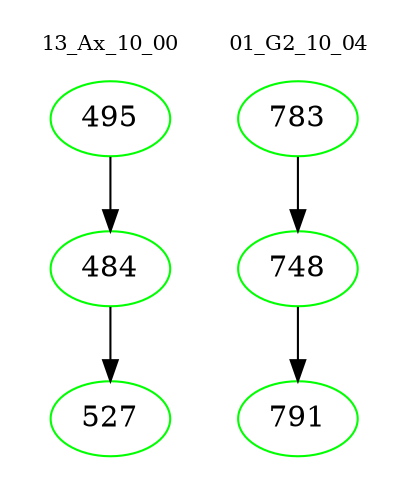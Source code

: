 digraph{
subgraph cluster_0 {
color = white
label = "13_Ax_10_00";
fontsize=10;
T0_495 [label="495", color="green"]
T0_495 -> T0_484 [color="black"]
T0_484 [label="484", color="green"]
T0_484 -> T0_527 [color="black"]
T0_527 [label="527", color="green"]
}
subgraph cluster_1 {
color = white
label = "01_G2_10_04";
fontsize=10;
T1_783 [label="783", color="green"]
T1_783 -> T1_748 [color="black"]
T1_748 [label="748", color="green"]
T1_748 -> T1_791 [color="black"]
T1_791 [label="791", color="green"]
}
}
